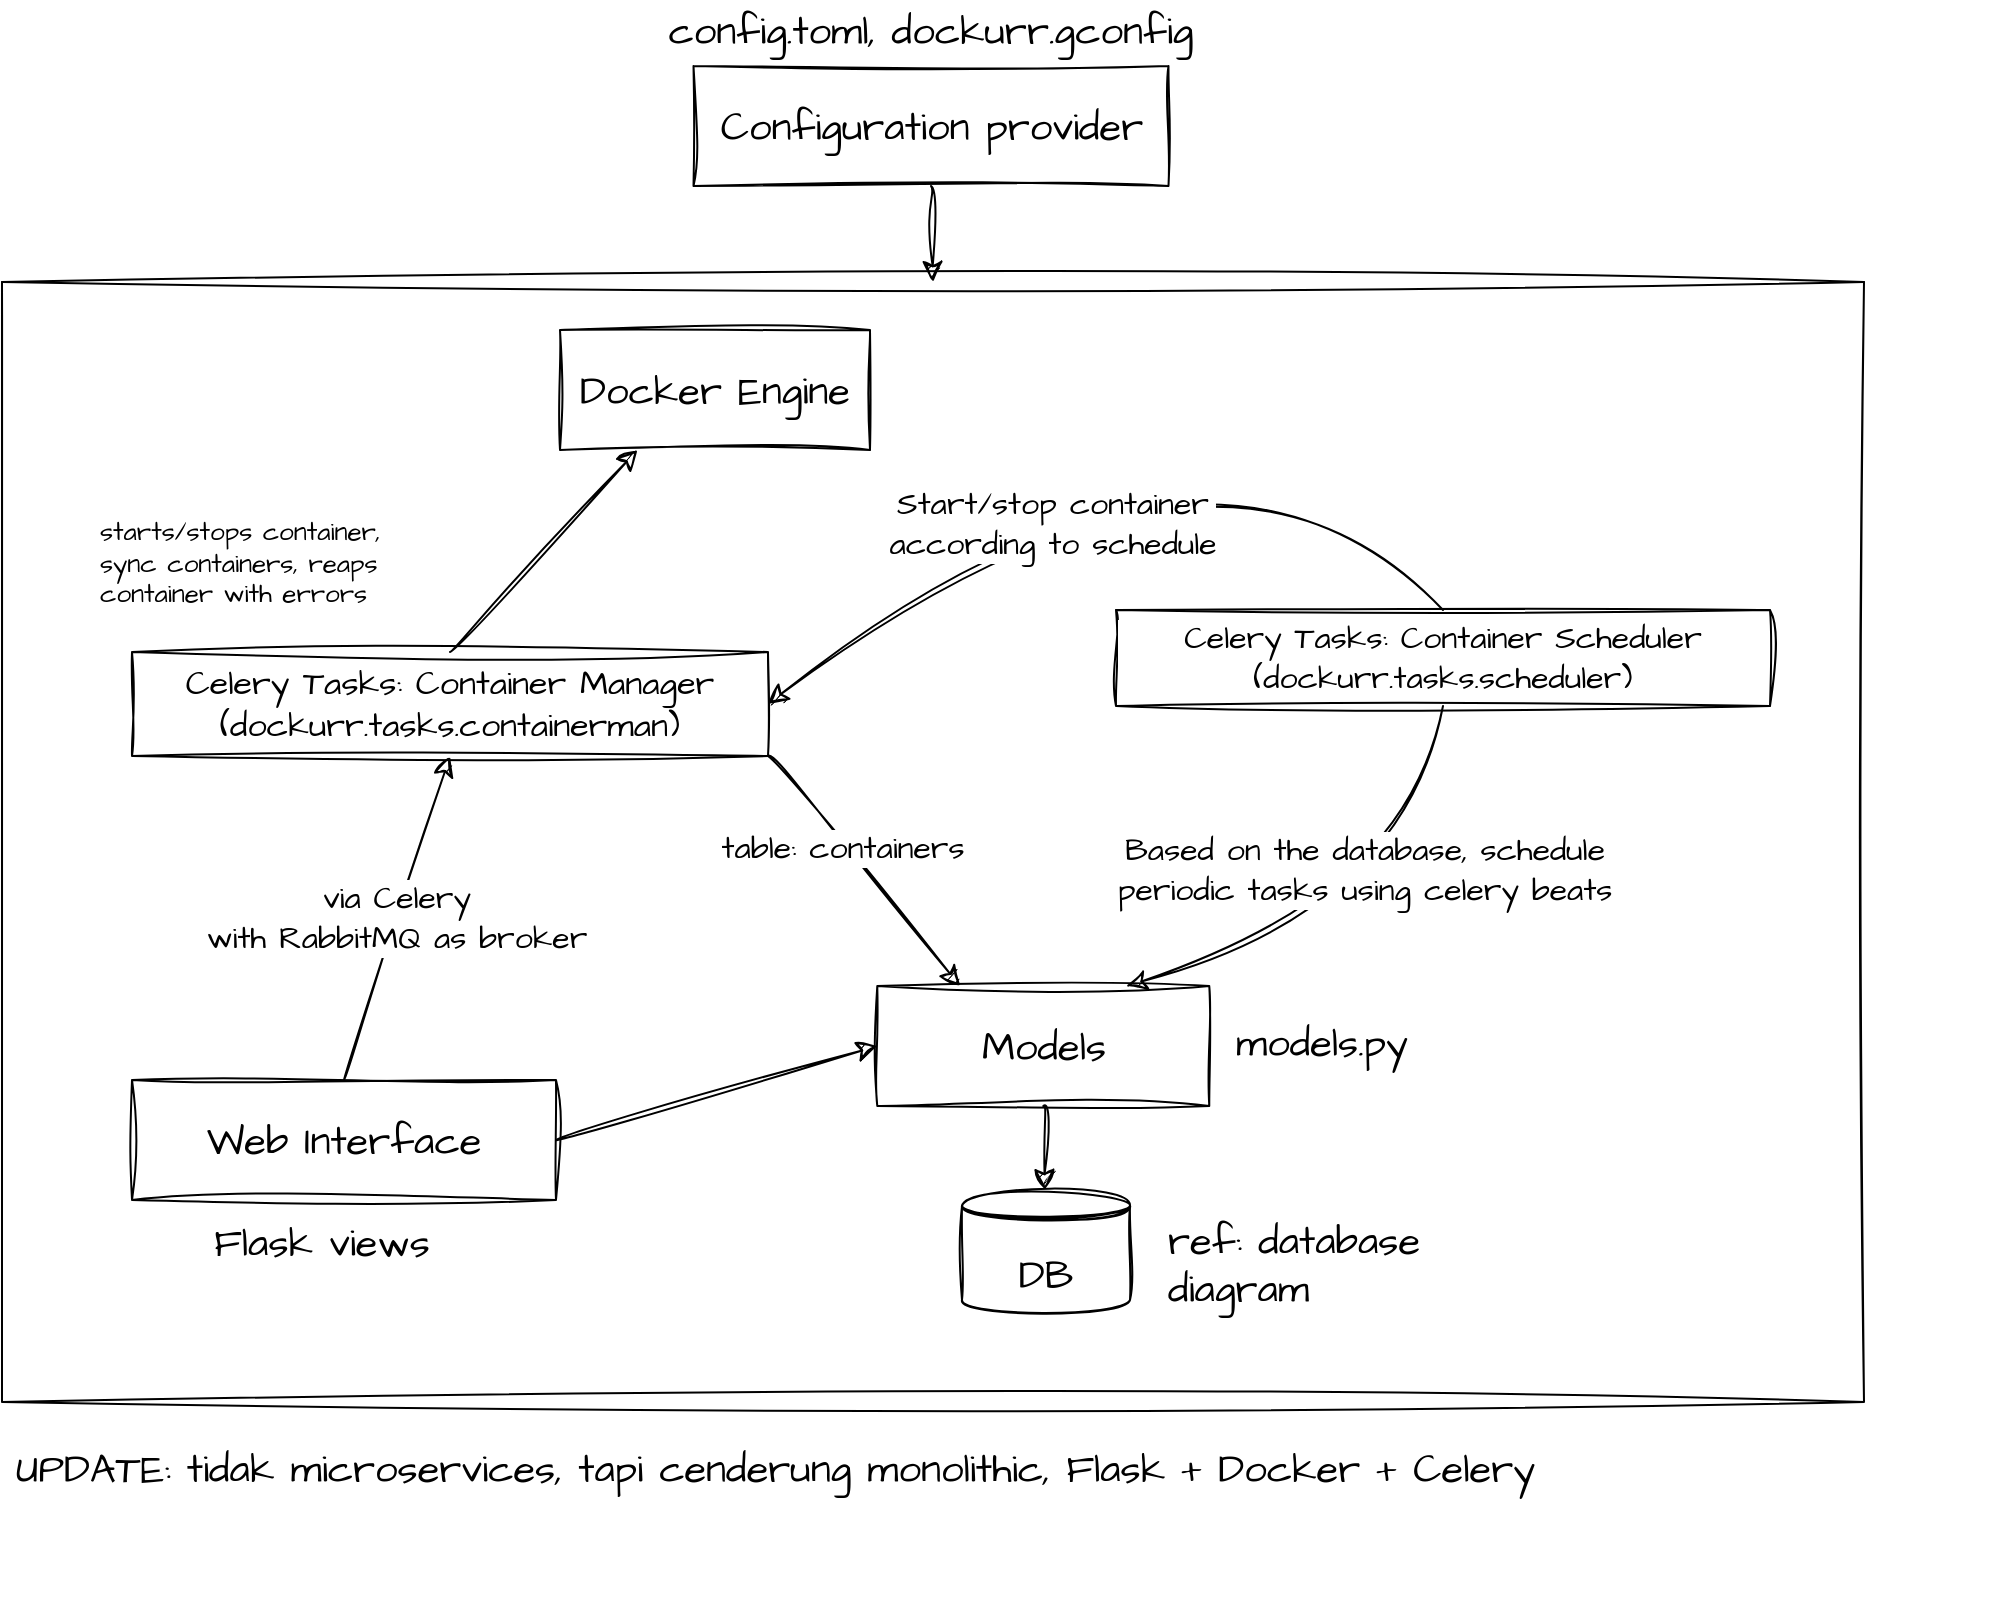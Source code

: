 <mxfile version="21.2.8" type="device" pages="3">
  <diagram name="services-cut" id="UPBGlvnv_760hu03YiYE">
    <mxGraphModel dx="1162" dy="1572" grid="0" gridSize="10" guides="1" tooltips="1" connect="1" arrows="1" fold="1" page="0" pageScale="1" pageWidth="850" pageHeight="1100" math="0" shadow="0">
      <root>
        <mxCell id="GoanU2oD3hAjgzmm19fE-0" />
        <mxCell id="GoanU2oD3hAjgzmm19fE-1" parent="GoanU2oD3hAjgzmm19fE-0" />
        <mxCell id="GoanU2oD3hAjgzmm19fE-3" style="edgeStyle=none;curved=1;rounded=0;sketch=1;hachureGap=4;jiggle=2;curveFitting=1;orthogonalLoop=1;jettySize=auto;html=1;exitX=0.75;exitY=0;exitDx=0;exitDy=0;fontFamily=Architects Daughter;fontSource=https%3A%2F%2Ffonts.googleapis.com%2Fcss%3Ffamily%3DArchitects%2BDaughter;fontSize=16;startSize=8;endSize=8;" parent="GoanU2oD3hAjgzmm19fE-1" edge="1">
          <mxGeometry relative="1" as="geometry">
            <mxPoint x="538.5" y="-132" as="sourcePoint" />
            <mxPoint x="538.5" y="-132" as="targetPoint" />
          </mxGeometry>
        </mxCell>
        <mxCell id="GoanU2oD3hAjgzmm19fE-6" value="via Celery&lt;br&gt;with RabbitMQ as broker" style="edgeStyle=none;curved=1;rounded=0;sketch=1;hachureGap=4;jiggle=2;curveFitting=1;orthogonalLoop=1;jettySize=auto;html=1;exitX=0.5;exitY=0;exitDx=0;exitDy=0;entryX=0.5;entryY=1;entryDx=0;entryDy=0;fontFamily=Architects Daughter;fontSource=https%3A%2F%2Ffonts.googleapis.com%2Fcss%3Ffamily%3DArchitects%2BDaughter;fontSize=16;startSize=8;endSize=8;" parent="GoanU2oD3hAjgzmm19fE-1" source="GoanU2oD3hAjgzmm19fE-8" target="GoanU2oD3hAjgzmm19fE-12" edge="1">
          <mxGeometry x="-0.002" relative="1" as="geometry">
            <mxPoint as="offset" />
          </mxGeometry>
        </mxCell>
        <mxCell id="GoanU2oD3hAjgzmm19fE-7" value="" style="edgeStyle=none;curved=1;rounded=0;sketch=1;hachureGap=4;jiggle=2;curveFitting=1;orthogonalLoop=1;jettySize=auto;html=1;exitX=1;exitY=0.5;exitDx=0;exitDy=0;fontFamily=Architects Daughter;fontSource=https%3A%2F%2Ffonts.googleapis.com%2Fcss%3Ffamily%3DArchitects%2BDaughter;fontSize=16;startSize=8;endSize=8;entryX=0;entryY=0.5;entryDx=0;entryDy=0;" parent="GoanU2oD3hAjgzmm19fE-1" source="GoanU2oD3hAjgzmm19fE-8" target="GoanU2oD3hAjgzmm19fE-21" edge="1">
          <mxGeometry relative="1" as="geometry">
            <mxPoint x="601" y="-9.5" as="targetPoint" />
          </mxGeometry>
        </mxCell>
        <mxCell id="GoanU2oD3hAjgzmm19fE-8" value="Web Interface" style="rounded=0;whiteSpace=wrap;html=1;sketch=1;hachureGap=4;jiggle=2;curveFitting=1;fontFamily=Architects Daughter;fontSource=https%3A%2F%2Ffonts.googleapis.com%2Fcss%3Ffamily%3DArchitects%2BDaughter;fontSize=20;fontStyle=0" parent="GoanU2oD3hAjgzmm19fE-1" vertex="1">
          <mxGeometry x="146" y="-117" width="212" height="60" as="geometry" />
        </mxCell>
        <mxCell id="GoanU2oD3hAjgzmm19fE-11" value="" style="group" parent="GoanU2oD3hAjgzmm19fE-1" vertex="1" connectable="0">
          <mxGeometry x="121.0" y="-293" width="962.0" height="445" as="geometry" />
        </mxCell>
        <mxCell id="GoanU2oD3hAjgzmm19fE-22" value="" style="swimlane;startSize=0;sketch=1;hachureGap=4;jiggle=2;curveFitting=1;fontFamily=Architects Daughter;fontSource=https%3A%2F%2Ffonts.googleapis.com%2Fcss%3Ffamily%3DArchitects%2BDaughter;fontSize=20;" parent="GoanU2oD3hAjgzmm19fE-11" vertex="1">
          <mxGeometry x="-40" y="-223" width="931" height="560" as="geometry" />
        </mxCell>
        <mxCell id="GoanU2oD3hAjgzmm19fE-21" value="Models" style="whiteSpace=wrap;html=1;sketch=1;hachureGap=4;jiggle=2;curveFitting=1;fontFamily=Architects Daughter;fontSource=https%3A%2F%2Ffonts.googleapis.com%2Fcss%3Ffamily%3DArchitects%2BDaughter;fontSize=20;" parent="GoanU2oD3hAjgzmm19fE-22" vertex="1">
          <mxGeometry x="437.64" y="352" width="166" height="60" as="geometry" />
        </mxCell>
        <mxCell id="GoanU2oD3hAjgzmm19fE-17" value="" style="group" parent="GoanU2oD3hAjgzmm19fE-22" vertex="1" connectable="0">
          <mxGeometry x="480" y="454" width="268" height="63" as="geometry" />
        </mxCell>
        <mxCell id="GoanU2oD3hAjgzmm19fE-18" value="DB" style="shape=datastore;whiteSpace=wrap;html=1;sketch=1;hachureGap=4;jiggle=2;curveFitting=1;fontFamily=Architects Daughter;fontSource=https%3A%2F%2Ffonts.googleapis.com%2Fcss%3Ffamily%3DArchitects%2BDaughter;fontSize=20;" parent="GoanU2oD3hAjgzmm19fE-17" vertex="1">
          <mxGeometry width="84" height="63" as="geometry" />
        </mxCell>
        <mxCell id="GoanU2oD3hAjgzmm19fE-19" value="ref: database diagram" style="text;strokeColor=none;align=left;fillColor=none;html=1;verticalAlign=middle;whiteSpace=wrap;rounded=0;fontSize=20;fontFamily=Architects Daughter;" parent="GoanU2oD3hAjgzmm19fE-17" vertex="1">
          <mxGeometry x="101" y="22" width="167" height="30" as="geometry" />
        </mxCell>
        <mxCell id="GoanU2oD3hAjgzmm19fE-20" style="edgeStyle=none;curved=1;rounded=0;sketch=1;hachureGap=4;jiggle=2;curveFitting=1;orthogonalLoop=1;jettySize=auto;html=1;exitX=0.5;exitY=1;exitDx=0;exitDy=0;fontFamily=Architects Daughter;fontSource=https%3A%2F%2Ffonts.googleapis.com%2Fcss%3Ffamily%3DArchitects%2BDaughter;fontSize=16;startSize=8;endSize=8;" parent="GoanU2oD3hAjgzmm19fE-22" source="GoanU2oD3hAjgzmm19fE-21" target="GoanU2oD3hAjgzmm19fE-18" edge="1">
          <mxGeometry relative="1" as="geometry" />
        </mxCell>
        <mxCell id="GoanU2oD3hAjgzmm19fE-16" value="Celery Tasks: Container Scheduler (dockurr.tasks.scheduler)" style="rounded=0;whiteSpace=wrap;html=1;sketch=1;hachureGap=4;jiggle=2;curveFitting=1;fontFamily=Architects Daughter;fontSource=https%3A%2F%2Ffonts.googleapis.com%2Fcss%3Ffamily%3DArchitects%2BDaughter;fontSize=16;labelBackgroundColor=default;fontStyle=0" parent="GoanU2oD3hAjgzmm19fE-22" vertex="1">
          <mxGeometry x="557" y="164" width="327" height="48" as="geometry" />
        </mxCell>
        <mxCell id="GoanU2oD3hAjgzmm19fE-14" value="Based on the database, schedule&lt;br&gt;periodic tasks using celery beats" style="edgeStyle=none;curved=1;rounded=0;sketch=1;hachureGap=4;jiggle=2;curveFitting=1;orthogonalLoop=1;jettySize=auto;html=1;exitX=0.5;exitY=1;exitDx=0;exitDy=0;fontFamily=Architects Daughter;fontSource=https%3A%2F%2Ffonts.googleapis.com%2Fcss%3Ffamily%3DArchitects%2BDaughter;fontSize=16;startSize=8;endSize=8;entryX=0.75;entryY=0;entryDx=0;entryDy=0;" parent="GoanU2oD3hAjgzmm19fE-22" source="GoanU2oD3hAjgzmm19fE-16" target="GoanU2oD3hAjgzmm19fE-21" edge="1">
          <mxGeometry x="-0.075" y="-21" relative="1" as="geometry">
            <mxPoint x="595.0" y="440.9" as="targetPoint" />
            <Array as="points">
              <mxPoint x="696.0" y="312" />
            </Array>
            <mxPoint as="offset" />
          </mxGeometry>
        </mxCell>
        <mxCell id="GoanU2oD3hAjgzmm19fE-12" value="Celery Tasks: Container Manager (dockurr.tasks.containerman)" style="rounded=0;whiteSpace=wrap;html=1;sketch=1;hachureGap=4;jiggle=2;curveFitting=1;fontFamily=Architects Daughter;fontSource=https%3A%2F%2Ffonts.googleapis.com%2Fcss%3Ffamily%3DArchitects%2BDaughter;fontSize=17;fontStyle=0" parent="GoanU2oD3hAjgzmm19fE-22" vertex="1">
          <mxGeometry x="65" y="185" width="318" height="52" as="geometry" />
        </mxCell>
        <mxCell id="GoanU2oD3hAjgzmm19fE-10" value="table: containers" style="edgeStyle=none;curved=1;rounded=0;sketch=1;hachureGap=4;jiggle=2;curveFitting=1;orthogonalLoop=1;jettySize=auto;html=1;exitX=1;exitY=1;exitDx=0;exitDy=0;fontFamily=Architects Daughter;fontSource=https%3A%2F%2Ffonts.googleapis.com%2Fcss%3Ffamily%3DArchitects%2BDaughter;fontSize=16;startSize=8;endSize=8;entryX=0.25;entryY=0;entryDx=0;entryDy=0;" parent="GoanU2oD3hAjgzmm19fE-22" source="GoanU2oD3hAjgzmm19fE-12" target="GoanU2oD3hAjgzmm19fE-21" edge="1">
          <mxGeometry x="-0.214" y="-1" relative="1" as="geometry">
            <mxPoint x="520" y="428" as="targetPoint" />
            <mxPoint as="offset" />
          </mxGeometry>
        </mxCell>
        <mxCell id="hVyBesXbuJ-BTOJFhQ-T-1" style="edgeStyle=none;curved=1;rounded=0;sketch=1;hachureGap=4;jiggle=2;curveFitting=1;orthogonalLoop=1;jettySize=auto;html=1;exitX=0.5;exitY=1;exitDx=0;exitDy=0;fontFamily=Architects Daughter;fontSource=https%3A%2F%2Ffonts.googleapis.com%2Fcss%3Ffamily%3DArchitects%2BDaughter;fontSize=16;startSize=8;endSize=8;" parent="GoanU2oD3hAjgzmm19fE-22" source="GoanU2oD3hAjgzmm19fE-12" target="GoanU2oD3hAjgzmm19fE-12" edge="1">
          <mxGeometry relative="1" as="geometry" />
        </mxCell>
        <mxCell id="GoanU2oD3hAjgzmm19fE-2" value="Docker Engine" style="rounded=0;whiteSpace=wrap;html=1;sketch=1;hachureGap=4;jiggle=2;curveFitting=1;fontFamily=Architects Daughter;fontSource=https%3A%2F%2Ffonts.googleapis.com%2Fcss%3Ffamily%3DArchitects%2BDaughter;fontSize=20;" parent="GoanU2oD3hAjgzmm19fE-22" vertex="1">
          <mxGeometry x="279" y="24" width="155" height="60" as="geometry" />
        </mxCell>
        <mxCell id="GoanU2oD3hAjgzmm19fE-9" style="edgeStyle=none;curved=1;rounded=0;sketch=1;hachureGap=4;jiggle=2;curveFitting=1;orthogonalLoop=1;jettySize=auto;html=1;exitX=0.5;exitY=0;exitDx=0;exitDy=0;entryX=0.25;entryY=1;entryDx=0;entryDy=0;fontFamily=Architects Daughter;fontSource=https%3A%2F%2Ffonts.googleapis.com%2Fcss%3Ffamily%3DArchitects%2BDaughter;fontSize=16;startSize=8;endSize=8;" parent="GoanU2oD3hAjgzmm19fE-22" source="GoanU2oD3hAjgzmm19fE-12" target="GoanU2oD3hAjgzmm19fE-2" edge="1">
          <mxGeometry relative="1" as="geometry" />
        </mxCell>
        <mxCell id="GoanU2oD3hAjgzmm19fE-15" value="Start/stop container&lt;br&gt;according to schedule" style="edgeStyle=none;curved=1;rounded=0;sketch=1;hachureGap=4;jiggle=2;curveFitting=1;orthogonalLoop=1;jettySize=auto;html=1;exitX=0.5;exitY=0;exitDx=0;exitDy=0;entryX=1;entryY=0.5;entryDx=0;entryDy=0;fontFamily=Architects Daughter;fontSource=https%3A%2F%2Ffonts.googleapis.com%2Fcss%3Ffamily%3DArchitects%2BDaughter;fontSize=16;startSize=8;endSize=8;" parent="GoanU2oD3hAjgzmm19fE-22" source="GoanU2oD3hAjgzmm19fE-16" target="GoanU2oD3hAjgzmm19fE-12" edge="1">
          <mxGeometry x="0.245" y="15" relative="1" as="geometry">
            <Array as="points">
              <mxPoint x="600.0" y="44" />
            </Array>
            <mxPoint as="offset" />
          </mxGeometry>
        </mxCell>
        <mxCell id="8vzixHRiXPiNwiFzfI9j-0" value="Flask views" style="text;strokeColor=none;align=center;fillColor=none;html=1;verticalAlign=middle;whiteSpace=wrap;rounded=0;fontSize=20;fontFamily=Architects Daughter;" vertex="1" parent="GoanU2oD3hAjgzmm19fE-22">
          <mxGeometry x="83.0" y="465" width="154.05" height="30" as="geometry" />
        </mxCell>
        <mxCell id="8vzixHRiXPiNwiFzfI9j-7" value="models.py" style="text;strokeColor=none;align=center;fillColor=none;html=1;verticalAlign=middle;whiteSpace=wrap;rounded=0;fontSize=20;fontFamily=Architects Daughter;" vertex="1" parent="GoanU2oD3hAjgzmm19fE-22">
          <mxGeometry x="630.004" y="365.002" width="60" height="30" as="geometry" />
        </mxCell>
        <mxCell id="8vzixHRiXPiNwiFzfI9j-8" value="starts/stops container, sync containers, reaps container with errors" style="text;strokeColor=none;align=left;fillColor=none;html=1;verticalAlign=middle;whiteSpace=wrap;rounded=0;fontSize=13;fontFamily=Architects Daughter;" vertex="1" parent="GoanU2oD3hAjgzmm19fE-22">
          <mxGeometry x="47" y="126" width="166" height="30" as="geometry" />
        </mxCell>
        <mxCell id="DdiK9M0hLoZEFU6JsKf2-0" value="UPDATE: tidak microservices, tapi cenderung monolithic, Flask + Docker + Celery" style="text;strokeColor=none;align=left;fillColor=none;html=1;verticalAlign=middle;whiteSpace=wrap;rounded=0;fontSize=20;fontFamily=Architects Daughter;" vertex="1" parent="GoanU2oD3hAjgzmm19fE-11">
          <mxGeometry x="-35.0" y="355" width="832.03" height="30" as="geometry" />
        </mxCell>
        <mxCell id="GoanU2oD3hAjgzmm19fE-24" style="edgeStyle=none;curved=1;rounded=0;sketch=1;hachureGap=4;jiggle=2;curveFitting=1;orthogonalLoop=1;jettySize=auto;html=1;exitX=0.5;exitY=1;exitDx=0;exitDy=0;entryX=0.5;entryY=0;entryDx=0;entryDy=0;fontFamily=Architects Daughter;fontSource=https%3A%2F%2Ffonts.googleapis.com%2Fcss%3Ffamily%3DArchitects%2BDaughter;fontSize=16;startSize=8;endSize=8;" parent="GoanU2oD3hAjgzmm19fE-1" source="GoanU2oD3hAjgzmm19fE-25" target="GoanU2oD3hAjgzmm19fE-22" edge="1">
          <mxGeometry relative="1" as="geometry" />
        </mxCell>
        <mxCell id="GoanU2oD3hAjgzmm19fE-25" value="Configuration provider" style="rounded=0;whiteSpace=wrap;html=1;sketch=1;hachureGap=4;jiggle=2;curveFitting=1;fontFamily=Architects Daughter;fontSource=https%3A%2F%2Ffonts.googleapis.com%2Fcss%3Ffamily%3DArchitects%2BDaughter;fontSize=20;" parent="GoanU2oD3hAjgzmm19fE-1" vertex="1">
          <mxGeometry x="426.75" y="-624" width="237.5" height="60" as="geometry" />
        </mxCell>
        <mxCell id="8vzixHRiXPiNwiFzfI9j-6" value="config.toml, dockurr.gconfig" style="text;strokeColor=none;align=center;fillColor=none;html=1;verticalAlign=middle;whiteSpace=wrap;rounded=0;fontSize=20;fontFamily=Architects Daughter;" vertex="1" parent="GoanU2oD3hAjgzmm19fE-1">
          <mxGeometry x="390" y="-657" width="311" height="30" as="geometry" />
        </mxCell>
      </root>
    </mxGraphModel>
  </diagram>
  <diagram id="VO9jC57UbJN1ddpZEqBp" name="database">
    <mxGraphModel dx="1446" dy="1095" grid="0" gridSize="10" guides="1" tooltips="1" connect="1" arrows="1" fold="1" page="0" pageScale="1" pageWidth="850" pageHeight="1100" math="0" shadow="0">
      <root>
        <mxCell id="0" />
        <mxCell id="1" parent="0" />
        <mxCell id="DmNdZ_aqClkePqckx_2j-1" value="containers" style="swimlane;fontStyle=0;childLayout=stackLayout;horizontal=1;startSize=30;horizontalStack=0;resizeParent=1;resizeParentMax=0;resizeLast=0;collapsible=1;marginBottom=0;whiteSpace=wrap;html=1;sketch=1;hachureGap=4;jiggle=2;curveFitting=1;fontFamily=Architects Daughter;fontSource=https%3A%2F%2Ffonts.googleapis.com%2Fcss%3Ffamily%3DArchitects%2BDaughter;fontSize=20;" parent="1" vertex="1">
          <mxGeometry x="65" y="-133" width="192" height="330" as="geometry" />
        </mxCell>
        <mxCell id="uzATmP0HKK5IacDYGIEb-5" value="id" style="text;strokeColor=none;fillColor=none;align=left;verticalAlign=middle;spacingLeft=4;spacingRight=4;overflow=hidden;points=[[0,0.5],[1,0.5]];portConstraint=eastwest;rotatable=0;whiteSpace=wrap;html=1;fontSize=20;fontFamily=Architects Daughter;fontStyle=1" parent="DmNdZ_aqClkePqckx_2j-1" vertex="1">
          <mxGeometry y="30" width="192" height="30" as="geometry" />
        </mxCell>
        <mxCell id="SocFcn3LCY63cAFDa2op-1" value="name" style="text;strokeColor=none;fillColor=none;align=left;verticalAlign=middle;spacingLeft=4;spacingRight=4;overflow=hidden;points=[[0,0.5],[1,0.5]];portConstraint=eastwest;rotatable=0;whiteSpace=wrap;html=1;fontSize=20;fontFamily=Architects Daughter;fontStyle=0" parent="DmNdZ_aqClkePqckx_2j-1" vertex="1">
          <mxGeometry y="60" width="192" height="30" as="geometry" />
        </mxCell>
        <mxCell id="DmNdZ_aqClkePqckx_2j-3" value="image" style="text;strokeColor=none;fillColor=none;align=left;verticalAlign=middle;spacingLeft=4;spacingRight=4;overflow=hidden;points=[[0,0.5],[1,0.5]];portConstraint=eastwest;rotatable=0;whiteSpace=wrap;html=1;fontSize=20;fontFamily=Architects Daughter;fontStyle=0" parent="DmNdZ_aqClkePqckx_2j-1" vertex="1">
          <mxGeometry y="90" width="192" height="30" as="geometry" />
        </mxCell>
        <mxCell id="DmNdZ_aqClkePqckx_2j-2" value="internal_id" style="text;strokeColor=none;fillColor=none;align=left;verticalAlign=middle;spacingLeft=4;spacingRight=4;overflow=hidden;points=[[0,0.5],[1,0.5]];portConstraint=eastwest;rotatable=0;whiteSpace=wrap;html=1;fontSize=20;fontFamily=Architects Daughter;fontStyle=0" parent="DmNdZ_aqClkePqckx_2j-1" vertex="1">
          <mxGeometry y="120" width="192" height="30" as="geometry" />
        </mxCell>
        <mxCell id="SocFcn3LCY63cAFDa2op-2" value="container_port" style="text;strokeColor=none;fillColor=none;align=left;verticalAlign=middle;spacingLeft=4;spacingRight=4;overflow=hidden;points=[[0,0.5],[1,0.5]];portConstraint=eastwest;rotatable=0;whiteSpace=wrap;html=1;fontSize=20;fontFamily=Architects Daughter;fontStyle=0" parent="DmNdZ_aqClkePqckx_2j-1" vertex="1">
          <mxGeometry y="150" width="192" height="30" as="geometry" />
        </mxCell>
        <mxCell id="SocFcn3LCY63cAFDa2op-3" value="host_port" style="text;strokeColor=none;fillColor=none;align=left;verticalAlign=middle;spacingLeft=4;spacingRight=4;overflow=hidden;points=[[0,0.5],[1,0.5]];portConstraint=eastwest;rotatable=0;whiteSpace=wrap;html=1;fontSize=20;fontFamily=Architects Daughter;fontStyle=0" parent="DmNdZ_aqClkePqckx_2j-1" vertex="1">
          <mxGeometry y="180" width="192" height="30" as="geometry" />
        </mxCell>
        <mxCell id="81EUcqCa6HIiglftSph6-2" value="status" style="text;strokeColor=none;fillColor=none;align=left;verticalAlign=middle;spacingLeft=4;spacingRight=4;overflow=hidden;points=[[0,0.5],[1,0.5]];portConstraint=eastwest;rotatable=0;whiteSpace=wrap;html=1;fontSize=20;fontFamily=Architects Daughter;fontStyle=0" parent="DmNdZ_aqClkePqckx_2j-1" vertex="1">
          <mxGeometry y="210" width="192" height="30" as="geometry" />
        </mxCell>
        <mxCell id="DmNdZ_aqClkePqckx_2j-4" value="user_Id" style="text;strokeColor=none;fillColor=none;align=left;verticalAlign=middle;spacingLeft=4;spacingRight=4;overflow=hidden;points=[[0,0.5],[1,0.5]];portConstraint=eastwest;rotatable=0;whiteSpace=wrap;html=1;fontSize=20;fontFamily=Architects Daughter;fontStyle=0" parent="DmNdZ_aqClkePqckx_2j-1" vertex="1">
          <mxGeometry y="240" width="192" height="30" as="geometry" />
        </mxCell>
        <mxCell id="DmNdZ_aqClkePqckx_2j-5" value="start_time" style="text;strokeColor=none;fillColor=none;align=left;verticalAlign=middle;spacingLeft=4;spacingRight=4;overflow=hidden;points=[[0,0.5],[1,0.5]];portConstraint=eastwest;rotatable=0;whiteSpace=wrap;html=1;fontSize=20;fontFamily=Architects Daughter;fontStyle=0" parent="DmNdZ_aqClkePqckx_2j-1" vertex="1">
          <mxGeometry y="270" width="192" height="30" as="geometry" />
        </mxCell>
        <mxCell id="DmNdZ_aqClkePqckx_2j-6" value="stop_time" style="text;strokeColor=none;fillColor=none;align=left;verticalAlign=middle;spacingLeft=4;spacingRight=4;overflow=hidden;points=[[0,0.5],[1,0.5]];portConstraint=eastwest;rotatable=0;whiteSpace=wrap;html=1;fontSize=20;fontFamily=Architects Daughter;fontStyle=0" parent="DmNdZ_aqClkePqckx_2j-1" vertex="1">
          <mxGeometry y="300" width="192" height="30" as="geometry" />
        </mxCell>
        <mxCell id="uzATmP0HKK5IacDYGIEb-1" value="users" style="swimlane;fontStyle=0;childLayout=stackLayout;horizontal=1;startSize=30;horizontalStack=0;resizeParent=1;resizeParentMax=0;resizeLast=0;collapsible=1;marginBottom=0;whiteSpace=wrap;html=1;sketch=1;hachureGap=4;jiggle=2;curveFitting=1;fontFamily=Architects Daughter;fontSource=https%3A%2F%2Ffonts.googleapis.com%2Fcss%3Ffamily%3DArchitects%2BDaughter;fontSize=20;" parent="1" vertex="1">
          <mxGeometry x="382" y="52" width="140" height="120" as="geometry" />
        </mxCell>
        <mxCell id="uzATmP0HKK5IacDYGIEb-2" value="id" style="text;strokeColor=none;fillColor=none;align=left;verticalAlign=middle;spacingLeft=4;spacingRight=4;overflow=hidden;points=[[0,0.5],[1,0.5]];portConstraint=eastwest;rotatable=0;whiteSpace=wrap;html=1;fontSize=20;fontFamily=Architects Daughter;fontStyle=1" parent="uzATmP0HKK5IacDYGIEb-1" vertex="1">
          <mxGeometry y="30" width="140" height="30" as="geometry" />
        </mxCell>
        <mxCell id="uzATmP0HKK5IacDYGIEb-3" value="username" style="text;strokeColor=none;fillColor=none;align=left;verticalAlign=middle;spacingLeft=4;spacingRight=4;overflow=hidden;points=[[0,0.5],[1,0.5]];portConstraint=eastwest;rotatable=0;whiteSpace=wrap;html=1;fontSize=20;fontFamily=Architects Daughter;" parent="uzATmP0HKK5IacDYGIEb-1" vertex="1">
          <mxGeometry y="60" width="140" height="30" as="geometry" />
        </mxCell>
        <mxCell id="uzATmP0HKK5IacDYGIEb-4" value="password" style="text;strokeColor=none;fillColor=none;align=left;verticalAlign=middle;spacingLeft=4;spacingRight=4;overflow=hidden;points=[[0,0.5],[1,0.5]];portConstraint=eastwest;rotatable=0;whiteSpace=wrap;html=1;fontSize=20;fontFamily=Architects Daughter;" parent="uzATmP0HKK5IacDYGIEb-1" vertex="1">
          <mxGeometry y="90" width="140" height="30" as="geometry" />
        </mxCell>
        <mxCell id="uzATmP0HKK5IacDYGIEb-6" style="edgeStyle=none;curved=1;rounded=0;sketch=1;hachureGap=4;jiggle=2;curveFitting=1;orthogonalLoop=1;jettySize=auto;html=1;entryX=0;entryY=0.5;entryDx=0;entryDy=0;fontFamily=Architects Daughter;fontSource=https%3A%2F%2Ffonts.googleapis.com%2Fcss%3Ffamily%3DArchitects%2BDaughter;fontSize=16;startSize=8;endSize=8;exitX=1;exitY=0.5;exitDx=0;exitDy=0;" parent="1" source="DmNdZ_aqClkePqckx_2j-4" target="uzATmP0HKK5IacDYGIEb-2" edge="1">
          <mxGeometry relative="1" as="geometry">
            <Array as="points">
              <mxPoint x="311" y="102" />
            </Array>
          </mxGeometry>
        </mxCell>
        <mxCell id="uzATmP0HKK5IacDYGIEb-8" style="edgeStyle=none;curved=1;rounded=0;sketch=1;hachureGap=4;jiggle=2;curveFitting=1;orthogonalLoop=1;jettySize=auto;html=1;entryX=0;entryY=0.5;entryDx=0;entryDy=0;fontFamily=Architects Daughter;fontSource=https%3A%2F%2Ffonts.googleapis.com%2Fcss%3Ffamily%3DArchitects%2BDaughter;fontSize=16;startSize=8;endSize=8;exitX=1;exitY=0.5;exitDx=0;exitDy=0;" parent="1" source="uzATmP0HKK5IacDYGIEb-14" target="uzATmP0HKK5IacDYGIEb-5" edge="1">
          <mxGeometry relative="1" as="geometry">
            <Array as="points" />
          </mxGeometry>
        </mxCell>
        <mxCell id="uzATmP0HKK5IacDYGIEb-22" value="" style="group" parent="1" vertex="1" connectable="0">
          <mxGeometry x="-376" y="-222" width="430.6" height="231" as="geometry" />
        </mxCell>
        <mxCell id="DmNdZ_aqClkePqckx_2j-7" value="container_actions" style="swimlane;fontStyle=0;childLayout=stackLayout;horizontal=1;startSize=30;horizontalStack=0;resizeParent=1;resizeParentMax=0;resizeLast=0;collapsible=1;marginBottom=0;whiteSpace=wrap;html=1;sketch=1;hachureGap=4;jiggle=2;curveFitting=1;fontFamily=Architects Daughter;fontSource=https%3A%2F%2Ffonts.googleapis.com%2Fcss%3Ffamily%3DArchitects%2BDaughter;fontSize=20;" parent="uzATmP0HKK5IacDYGIEb-22" vertex="1">
          <mxGeometry x="39.373" y="51" width="265.253" height="150" as="geometry" />
        </mxCell>
        <mxCell id="DmNdZ_aqClkePqckx_2j-8" value="id" style="text;strokeColor=none;fillColor=none;align=left;verticalAlign=middle;spacingLeft=4;spacingRight=4;overflow=hidden;points=[[0,0.5],[1,0.5]];portConstraint=eastwest;rotatable=0;whiteSpace=wrap;html=1;fontSize=20;fontFamily=Architects Daughter;fontStyle=1" parent="DmNdZ_aqClkePqckx_2j-7" vertex="1">
          <mxGeometry y="30" width="265.253" height="30" as="geometry" />
        </mxCell>
        <mxCell id="uzATmP0HKK5IacDYGIEb-14" value="container_id" style="text;strokeColor=none;fillColor=none;align=left;verticalAlign=middle;spacingLeft=4;spacingRight=4;overflow=hidden;points=[[0,0.5],[1,0.5]];portConstraint=eastwest;rotatable=0;whiteSpace=wrap;html=1;fontSize=20;fontFamily=Architects Daughter;fontStyle=0" parent="DmNdZ_aqClkePqckx_2j-7" vertex="1">
          <mxGeometry y="60" width="265.253" height="30" as="geometry" />
        </mxCell>
        <mxCell id="DmNdZ_aqClkePqckx_2j-9" value="timestamp" style="text;strokeColor=none;fillColor=none;align=left;verticalAlign=middle;spacingLeft=4;spacingRight=4;overflow=hidden;points=[[0,0.5],[1,0.5]];portConstraint=eastwest;rotatable=0;whiteSpace=wrap;html=1;fontSize=20;fontFamily=Architects Daughter;" parent="DmNdZ_aqClkePqckx_2j-7" vertex="1">
          <mxGeometry y="90" width="265.253" height="30" as="geometry" />
        </mxCell>
        <mxCell id="DmNdZ_aqClkePqckx_2j-10" value="action (enum: start/stop)" style="text;strokeColor=none;fillColor=none;align=left;verticalAlign=middle;spacingLeft=4;spacingRight=4;overflow=hidden;points=[[0,0.5],[1,0.5]];portConstraint=eastwest;rotatable=0;whiteSpace=wrap;html=1;fontSize=20;fontFamily=Architects Daughter;" parent="DmNdZ_aqClkePqckx_2j-7" vertex="1">
          <mxGeometry y="120" width="265.253" height="30" as="geometry" />
        </mxCell>
        <mxCell id="81EUcqCa6HIiglftSph6-3" value="&lt;b style=&quot;font-size: 15px;&quot;&gt;REMARK&lt;/b&gt;: `status` column may be unnecessary? can ask Docker every time (for simplicity)" style="text;strokeColor=none;align=center;fillColor=none;html=1;verticalAlign=middle;whiteSpace=wrap;rounded=0;fontSize=15;fontFamily=Architects Daughter;" parent="1" vertex="1">
          <mxGeometry x="-20.22" y="209" width="362.43" height="55" as="geometry" />
        </mxCell>
        <mxCell id="TSkNlYV206FCWVfwjnhA-1" value="" style="edgeStyle=none;curved=1;rounded=0;sketch=1;hachureGap=4;jiggle=2;curveFitting=1;orthogonalLoop=1;jettySize=auto;html=1;fontFamily=Architects Daughter;fontSource=https%3A%2F%2Ffonts.googleapis.com%2Fcss%3Ffamily%3DArchitects%2BDaughter;fontSize=16;startSize=8;endSize=8;entryX=0;entryY=0.5;entryDx=0;entryDy=0;" parent="1" source="DmNdZ_aqClkePqckx_2j-7" target="DmNdZ_aqClkePqckx_2j-3" edge="1">
          <mxGeometry relative="1" as="geometry" />
        </mxCell>
        <mxCell id="ti8MDjh62blII5Dl_M4Y-2" value="PLEASE REFER TO dockurr/models.py" style="text;strokeColor=none;align=center;fillColor=none;html=1;verticalAlign=middle;whiteSpace=wrap;rounded=0;fontSize=20;fontFamily=Architects Daughter;fontStyle=1" vertex="1" parent="1">
          <mxGeometry x="-376" y="84" width="407.6" height="30" as="geometry" />
        </mxCell>
      </root>
    </mxGraphModel>
  </diagram>
  <diagram id="1xjDGYsij_nd27JNDORw" name="website">
    <mxGraphModel dx="1846" dy="1095" grid="0" gridSize="10" guides="1" tooltips="1" connect="1" arrows="1" fold="1" page="0" pageScale="1" pageWidth="850" pageHeight="1100" math="0" shadow="0">
      <root>
        <mxCell id="0" />
        <mxCell id="1" parent="0" />
        <mxCell id="ogS-fc7_6jCd-y-WX2j3-1" value="Container" style="swimlane;horizontal=0;whiteSpace=wrap;html=1;sketch=1;hachureGap=4;jiggle=2;curveFitting=1;fontFamily=Architects Daughter;fontSource=https%3A%2F%2Ffonts.googleapis.com%2Fcss%3Ffamily%3DArchitects%2BDaughter;fontSize=20;startSize=32;" parent="1" vertex="1">
          <mxGeometry x="-416.5" y="260" width="609" height="216" as="geometry" />
        </mxCell>
        <mxCell id="ogS-fc7_6jCd-y-WX2j3-2" value="Adjust container settings" style="swimlane;fontStyle=0;childLayout=stackLayout;horizontal=1;startSize=53;horizontalStack=0;resizeParent=1;resizeParentMax=0;resizeLast=0;collapsible=1;marginBottom=0;whiteSpace=wrap;html=1;sketch=1;hachureGap=4;jiggle=2;curveFitting=1;fontFamily=Architects Daughter;fontSource=https%3A%2F%2Ffonts.googleapis.com%2Fcss%3Ffamily%3DArchitects%2BDaughter;fontSize=20;" parent="ogS-fc7_6jCd-y-WX2j3-1" vertex="1">
          <mxGeometry x="341.5" y="51.5" width="246" height="113" as="geometry" />
        </mxCell>
        <mxCell id="ogS-fc7_6jCd-y-WX2j3-3" value="Name" style="text;strokeColor=none;fillColor=none;align=left;verticalAlign=middle;spacingLeft=4;spacingRight=4;overflow=hidden;points=[[0,0.5],[1,0.5]];portConstraint=eastwest;rotatable=0;whiteSpace=wrap;html=1;fontSize=20;fontFamily=Architects Daughter;" parent="ogS-fc7_6jCd-y-WX2j3-2" vertex="1">
          <mxGeometry y="53" width="246" height="30" as="geometry" />
        </mxCell>
        <mxCell id="ogS-fc7_6jCd-y-WX2j3-6" value="Start/stop schedule" style="text;strokeColor=none;fillColor=none;align=left;verticalAlign=middle;spacingLeft=4;spacingRight=4;overflow=hidden;points=[[0,0.5],[1,0.5]];portConstraint=eastwest;rotatable=0;whiteSpace=wrap;html=1;fontSize=20;fontFamily=Architects Daughter;" parent="ogS-fc7_6jCd-y-WX2j3-2" vertex="1">
          <mxGeometry y="83" width="246" height="30" as="geometry" />
        </mxCell>
        <mxCell id="ogS-fc7_6jCd-y-WX2j3-7" value="Start" style="rounded=0;whiteSpace=wrap;html=1;sketch=1;hachureGap=4;jiggle=2;curveFitting=1;fontFamily=Architects Daughter;fontSource=https%3A%2F%2Ffonts.googleapis.com%2Fcss%3Ffamily%3DArchitects%2BDaughter;fontSize=20;" parent="ogS-fc7_6jCd-y-WX2j3-1" vertex="1">
          <mxGeometry x="53" y="39" width="120" height="60" as="geometry" />
        </mxCell>
        <mxCell id="ogS-fc7_6jCd-y-WX2j3-8" style="edgeStyle=none;curved=1;rounded=0;sketch=1;hachureGap=4;jiggle=2;curveFitting=1;orthogonalLoop=1;jettySize=auto;html=1;exitX=0.75;exitY=1;exitDx=0;exitDy=0;fontFamily=Architects Daughter;fontSource=https%3A%2F%2Ffonts.googleapis.com%2Fcss%3Ffamily%3DArchitects%2BDaughter;fontSize=16;startSize=8;endSize=8;" parent="ogS-fc7_6jCd-y-WX2j3-1" source="ogS-fc7_6jCd-y-WX2j3-7" target="ogS-fc7_6jCd-y-WX2j3-7" edge="1">
          <mxGeometry relative="1" as="geometry" />
        </mxCell>
        <mxCell id="ogS-fc7_6jCd-y-WX2j3-9" value="Stop" style="rounded=0;whiteSpace=wrap;html=1;sketch=1;hachureGap=4;jiggle=2;curveFitting=1;fontFamily=Architects Daughter;fontSource=https%3A%2F%2Ffonts.googleapis.com%2Fcss%3Ffamily%3DArchitects%2BDaughter;fontSize=20;" parent="ogS-fc7_6jCd-y-WX2j3-1" vertex="1">
          <mxGeometry x="193" y="39" width="120" height="60" as="geometry" />
        </mxCell>
        <mxCell id="ogS-fc7_6jCd-y-WX2j3-11" value="Delete" style="rounded=0;whiteSpace=wrap;html=1;sketch=1;hachureGap=4;jiggle=2;curveFitting=1;fontFamily=Architects Daughter;fontSource=https%3A%2F%2Ffonts.googleapis.com%2Fcss%3Ffamily%3DArchitects%2BDaughter;fontSize=20;" parent="ogS-fc7_6jCd-y-WX2j3-1" vertex="1">
          <mxGeometry x="53" y="122" width="120" height="60" as="geometry" />
        </mxCell>
        <mxCell id="ogS-fc7_6jCd-y-WX2j3-13" style="edgeStyle=none;curved=1;rounded=0;sketch=1;hachureGap=4;jiggle=2;curveFitting=1;orthogonalLoop=1;jettySize=auto;html=1;exitX=0.5;exitY=1;exitDx=0;exitDy=0;entryX=0.5;entryY=0;entryDx=0;entryDy=0;fontFamily=Architects Daughter;fontSource=https%3A%2F%2Ffonts.googleapis.com%2Fcss%3Ffamily%3DArchitects%2BDaughter;fontSize=16;startSize=8;endSize=8;" parent="1" source="ogS-fc7_6jCd-y-WX2j3-12" target="ogS-fc7_6jCd-y-WX2j3-1" edge="1">
          <mxGeometry relative="1" as="geometry" />
        </mxCell>
        <mxCell id="ogS-fc7_6jCd-y-WX2j3-12" value="Container Management" style="rounded=0;whiteSpace=wrap;html=1;sketch=1;hachureGap=4;jiggle=2;curveFitting=1;fontFamily=Architects Daughter;fontSource=https%3A%2F%2Ffonts.googleapis.com%2Fcss%3Ffamily%3DArchitects%2BDaughter;fontSize=20;" parent="1" vertex="1">
          <mxGeometry x="-223" y="110" width="222" height="60" as="geometry" />
        </mxCell>
        <mxCell id="vw4UQcukW7XfeJa93YmO-2" style="edgeStyle=none;curved=1;rounded=0;sketch=1;hachureGap=4;jiggle=2;curveFitting=1;orthogonalLoop=1;jettySize=auto;html=1;exitX=0.5;exitY=1;exitDx=0;exitDy=0;entryX=0.5;entryY=0;entryDx=0;entryDy=0;fontFamily=Architects Daughter;fontSource=https%3A%2F%2Ffonts.googleapis.com%2Fcss%3Ffamily%3DArchitects%2BDaughter;fontSize=16;startSize=8;endSize=8;" parent="1" source="ogS-fc7_6jCd-y-WX2j3-14" target="vw4UQcukW7XfeJa93YmO-1" edge="1">
          <mxGeometry relative="1" as="geometry" />
        </mxCell>
        <mxCell id="ogS-fc7_6jCd-y-WX2j3-14" value="Billing" style="rounded=0;whiteSpace=wrap;html=1;sketch=1;hachureGap=4;jiggle=2;curveFitting=1;fontFamily=Architects Daughter;fontSource=https%3A%2F%2Ffonts.googleapis.com%2Fcss%3Ffamily%3DArchitects%2BDaughter;fontSize=20;" parent="1" vertex="1">
          <mxGeometry x="103.5" y="23" width="126" height="54" as="geometry" />
        </mxCell>
        <mxCell id="vw4UQcukW7XfeJa93YmO-7" style="edgeStyle=none;curved=1;rounded=0;sketch=1;hachureGap=4;jiggle=2;curveFitting=1;orthogonalLoop=1;jettySize=auto;html=1;exitX=0.5;exitY=1;exitDx=0;exitDy=0;entryX=0.5;entryY=0;entryDx=0;entryDy=0;fontFamily=Architects Daughter;fontSource=https%3A%2F%2Ffonts.googleapis.com%2Fcss%3Ffamily%3DArchitects%2BDaughter;fontSize=16;startSize=8;endSize=8;" parent="1" source="ogS-fc7_6jCd-y-WX2j3-16" target="vw4UQcukW7XfeJa93YmO-4" edge="1">
          <mxGeometry relative="1" as="geometry" />
        </mxCell>
        <mxCell id="vw4UQcukW7XfeJa93YmO-8" style="edgeStyle=none;curved=1;rounded=0;sketch=1;hachureGap=4;jiggle=2;curveFitting=1;orthogonalLoop=1;jettySize=auto;html=1;exitX=0.5;exitY=1;exitDx=0;exitDy=0;entryX=0.5;entryY=0;entryDx=0;entryDy=0;fontFamily=Architects Daughter;fontSource=https%3A%2F%2Ffonts.googleapis.com%2Fcss%3Ffamily%3DArchitects%2BDaughter;fontSize=16;startSize=8;endSize=8;" parent="1" source="ogS-fc7_6jCd-y-WX2j3-16" target="vw4UQcukW7XfeJa93YmO-5" edge="1">
          <mxGeometry relative="1" as="geometry" />
        </mxCell>
        <mxCell id="vw4UQcukW7XfeJa93YmO-9" style="edgeStyle=none;curved=1;rounded=0;sketch=1;hachureGap=4;jiggle=2;curveFitting=1;orthogonalLoop=1;jettySize=auto;html=1;exitX=0.5;exitY=1;exitDx=0;exitDy=0;fontFamily=Architects Daughter;fontSource=https%3A%2F%2Ffonts.googleapis.com%2Fcss%3Ffamily%3DArchitects%2BDaughter;fontSize=16;startSize=8;endSize=8;" parent="1" source="ogS-fc7_6jCd-y-WX2j3-16" target="vw4UQcukW7XfeJa93YmO-6" edge="1">
          <mxGeometry relative="1" as="geometry" />
        </mxCell>
        <mxCell id="ogS-fc7_6jCd-y-WX2j3-16" value="Access control" style="rounded=0;whiteSpace=wrap;html=1;sketch=1;hachureGap=4;jiggle=2;curveFitting=1;fontFamily=Architects Daughter;fontSource=https%3A%2F%2Ffonts.googleapis.com%2Fcss%3Ffamily%3DArchitects%2BDaughter;fontSize=20;" parent="1" vertex="1">
          <mxGeometry x="352" y="110" width="185" height="60" as="geometry" />
        </mxCell>
        <mxCell id="m-5q3iCov6OYTOnFCWi5-3" style="edgeStyle=none;curved=1;rounded=0;sketch=1;hachureGap=4;jiggle=2;curveFitting=1;orthogonalLoop=1;jettySize=auto;html=1;exitX=0.5;exitY=1;exitDx=0;exitDy=0;entryX=0.5;entryY=0;entryDx=0;entryDy=0;fontFamily=Architects Daughter;fontSource=https%3A%2F%2Ffonts.googleapis.com%2Fcss%3Ffamily%3DArchitects%2BDaughter;fontSize=16;startSize=8;endSize=8;" parent="1" source="m-5q3iCov6OYTOnFCWi5-2" target="ogS-fc7_6jCd-y-WX2j3-12" edge="1">
          <mxGeometry relative="1" as="geometry" />
        </mxCell>
        <mxCell id="m-5q3iCov6OYTOnFCWi5-4" style="edgeStyle=none;curved=1;rounded=0;sketch=1;hachureGap=4;jiggle=2;curveFitting=1;orthogonalLoop=1;jettySize=auto;html=1;exitX=0.5;exitY=1;exitDx=0;exitDy=0;entryX=0.5;entryY=0;entryDx=0;entryDy=0;fontFamily=Architects Daughter;fontSource=https%3A%2F%2Ffonts.googleapis.com%2Fcss%3Ffamily%3DArchitects%2BDaughter;fontSize=16;startSize=8;endSize=8;" parent="1" source="m-5q3iCov6OYTOnFCWi5-2" target="ogS-fc7_6jCd-y-WX2j3-14" edge="1">
          <mxGeometry relative="1" as="geometry" />
        </mxCell>
        <mxCell id="m-5q3iCov6OYTOnFCWi5-5" style="edgeStyle=none;curved=1;rounded=0;sketch=1;hachureGap=4;jiggle=2;curveFitting=1;orthogonalLoop=1;jettySize=auto;html=1;exitX=0.5;exitY=1;exitDx=0;exitDy=0;entryX=0.5;entryY=0;entryDx=0;entryDy=0;fontFamily=Architects Daughter;fontSource=https%3A%2F%2Ffonts.googleapis.com%2Fcss%3Ffamily%3DArchitects%2BDaughter;fontSize=16;startSize=8;endSize=8;" parent="1" source="m-5q3iCov6OYTOnFCWi5-2" target="ogS-fc7_6jCd-y-WX2j3-16" edge="1">
          <mxGeometry relative="1" as="geometry" />
        </mxCell>
        <mxCell id="m-5q3iCov6OYTOnFCWi5-2" value="Web Service" style="whiteSpace=wrap;html=1;sketch=1;hachureGap=4;jiggle=2;curveFitting=1;fontFamily=Architects Daughter;fontSource=https%3A%2F%2Ffonts.googleapis.com%2Fcss%3Ffamily%3DArchitects%2BDaughter;fontSize=20;" parent="1" vertex="1">
          <mxGeometry x="37" y="-117" width="259" height="60" as="geometry" />
        </mxCell>
        <mxCell id="vw4UQcukW7XfeJa93YmO-1" value="View billed items" style="whiteSpace=wrap;html=1;sketch=1;hachureGap=4;jiggle=2;curveFitting=1;fontFamily=Architects Daughter;fontSource=https%3A%2F%2Ffonts.googleapis.com%2Fcss%3Ffamily%3DArchitects%2BDaughter;fontSize=20;" parent="1" vertex="1">
          <mxGeometry x="67" y="134" width="199" height="60" as="geometry" />
        </mxCell>
        <mxCell id="vw4UQcukW7XfeJa93YmO-4" value="Login" style="whiteSpace=wrap;html=1;sketch=1;hachureGap=4;jiggle=2;curveFitting=1;fontFamily=Architects Daughter;fontSource=https%3A%2F%2Ffonts.googleapis.com%2Fcss%3Ffamily%3DArchitects%2BDaughter;fontSize=20;" parent="1" vertex="1">
          <mxGeometry x="296.001" y="257.999" width="120" height="60" as="geometry" />
        </mxCell>
        <mxCell id="vw4UQcukW7XfeJa93YmO-5" value="Logout" style="whiteSpace=wrap;html=1;sketch=1;hachureGap=4;jiggle=2;curveFitting=1;fontFamily=Architects Daughter;fontSource=https%3A%2F%2Ffonts.googleapis.com%2Fcss%3Ffamily%3DArchitects%2BDaughter;fontSize=20;" parent="1" vertex="1">
          <mxGeometry x="541.004" y="219.0" width="120" height="60" as="geometry" />
        </mxCell>
        <mxCell id="vw4UQcukW7XfeJa93YmO-6" value="Register" style="whiteSpace=wrap;html=1;sketch=1;hachureGap=4;jiggle=2;curveFitting=1;fontFamily=Architects Daughter;fontSource=https%3A%2F%2Ffonts.googleapis.com%2Fcss%3Ffamily%3DArchitects%2BDaughter;fontSize=20;" parent="1" vertex="1">
          <mxGeometry x="443.004" y="338.001" width="120" height="60" as="geometry" />
        </mxCell>
        <mxCell id="vw4UQcukW7XfeJa93YmO-10" value="&lt;b&gt;REMARK:&lt;br&gt;&lt;/b&gt;Tidak terlalu penting, mungkin register/change password tidak usah dikembangkan dulu." style="text;strokeColor=none;align=left;fillColor=none;html=1;verticalAlign=middle;whiteSpace=wrap;rounded=0;fontSize=20;fontFamily=Architects Daughter;" parent="1" vertex="1">
          <mxGeometry x="443" y="31" width="437.67" height="30" as="geometry" />
        </mxCell>
      </root>
    </mxGraphModel>
  </diagram>
</mxfile>
